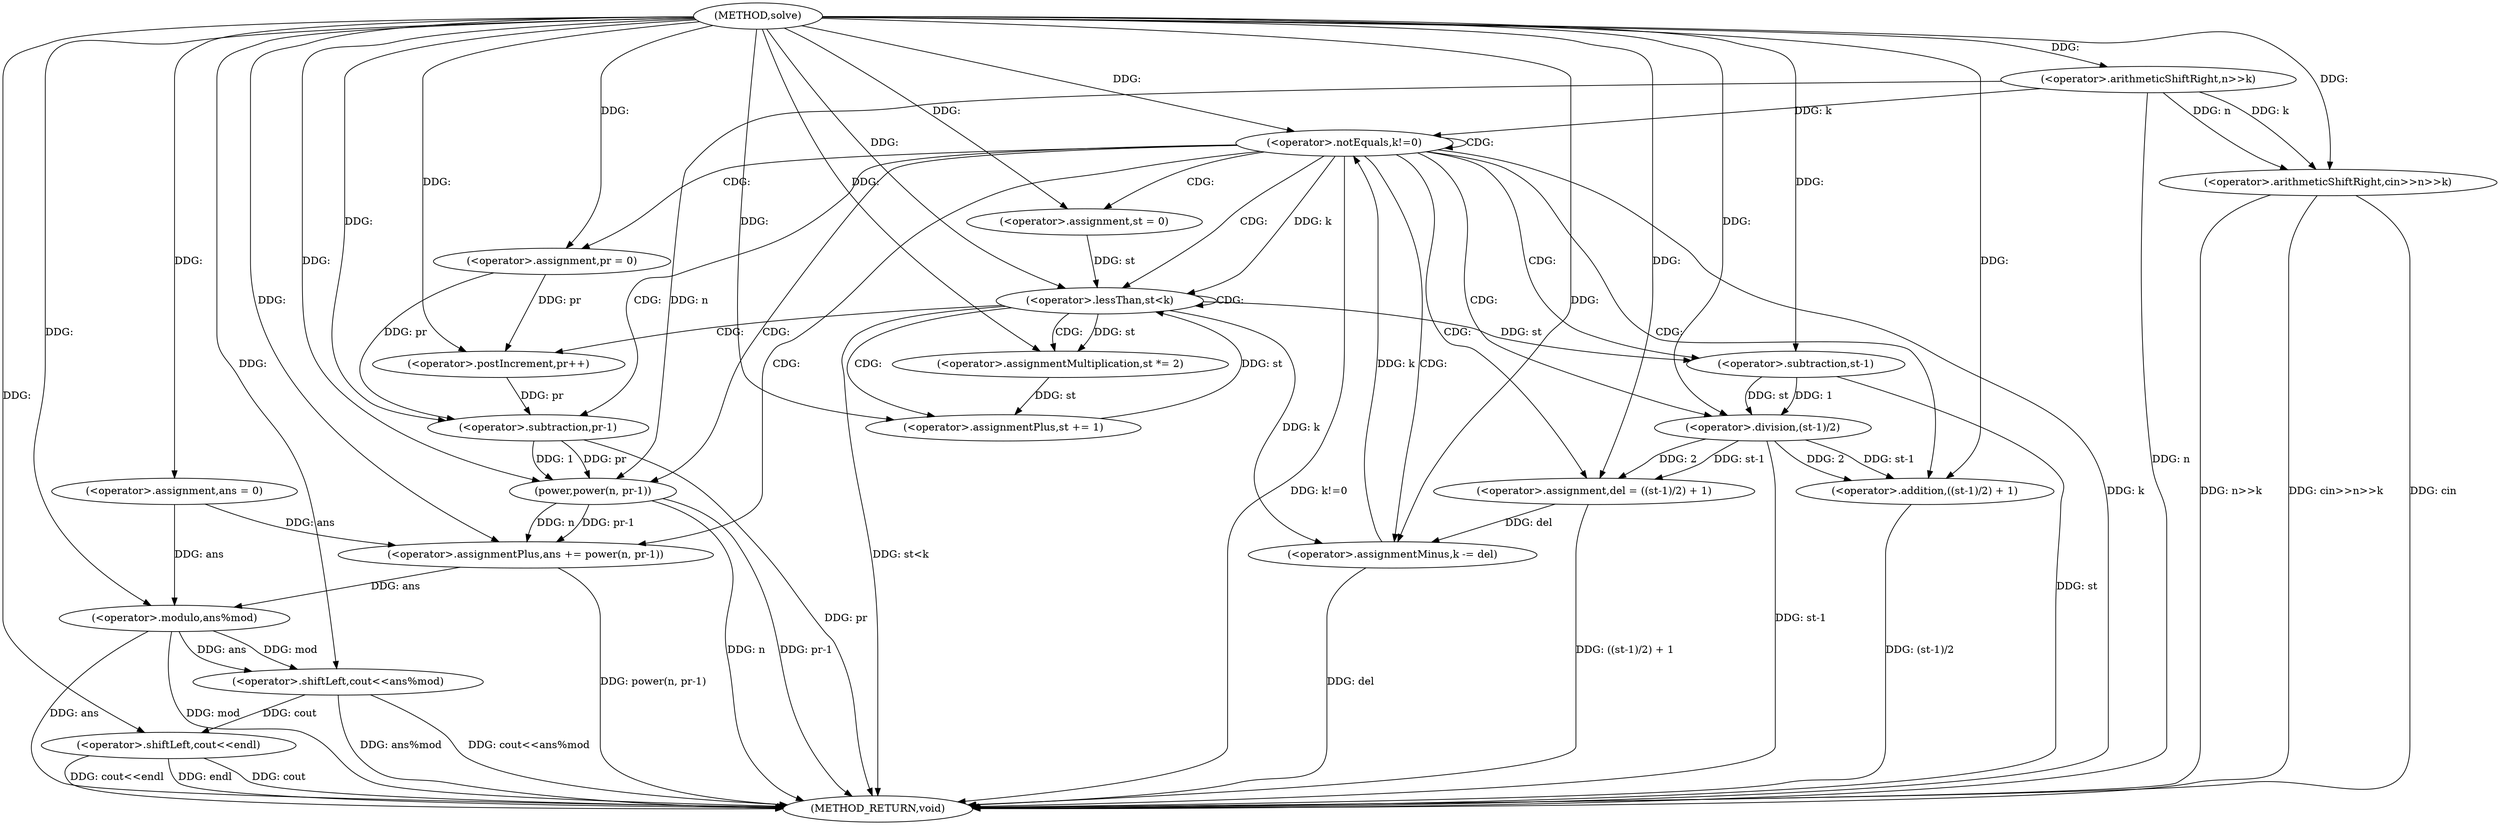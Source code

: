 digraph "solve" {  
"1000141" [label = "(METHOD,solve)" ]
"1000208" [label = "(METHOD_RETURN,void)" ]
"1000145" [label = "(<operator>.arithmeticShiftRight,cin>>n>>k)" ]
"1000151" [label = "(<operator>.assignment,ans = 0)" ]
"1000200" [label = "(<operator>.shiftLeft,cout<<ans%mod)" ]
"1000205" [label = "(<operator>.shiftLeft,cout<<endl)" ]
"1000155" [label = "(<operator>.notEquals,k!=0)" ]
"1000147" [label = "(<operator>.arithmeticShiftRight,n>>k)" ]
"1000160" [label = "(<operator>.assignment,st = 0)" ]
"1000164" [label = "(<operator>.assignment,pr = 0)" ]
"1000181" [label = "(<operator>.assignment,del = ((st-1)/2) + 1)" ]
"1000190" [label = "(<operator>.assignmentPlus,ans += power(n, pr-1))" ]
"1000197" [label = "(<operator>.assignmentMinus,k -= del)" ]
"1000202" [label = "(<operator>.modulo,ans%mod)" ]
"1000168" [label = "(<operator>.lessThan,st<k)" ]
"1000172" [label = "(<operator>.postIncrement,pr++)" ]
"1000174" [label = "(<operator>.assignmentMultiplication,st *= 2)" ]
"1000177" [label = "(<operator>.assignmentPlus,st += 1)" ]
"1000183" [label = "(<operator>.addition,((st-1)/2) + 1)" ]
"1000192" [label = "(power,power(n, pr-1))" ]
"1000184" [label = "(<operator>.division,(st-1)/2)" ]
"1000194" [label = "(<operator>.subtraction,pr-1)" ]
"1000185" [label = "(<operator>.subtraction,st-1)" ]
  "1000147" -> "1000208"  [ label = "DDG: n"] 
  "1000145" -> "1000208"  [ label = "DDG: n>>k"] 
  "1000145" -> "1000208"  [ label = "DDG: cin>>n>>k"] 
  "1000155" -> "1000208"  [ label = "DDG: k"] 
  "1000155" -> "1000208"  [ label = "DDG: k!=0"] 
  "1000202" -> "1000208"  [ label = "DDG: ans"] 
  "1000200" -> "1000208"  [ label = "DDG: ans%mod"] 
  "1000200" -> "1000208"  [ label = "DDG: cout<<ans%mod"] 
  "1000205" -> "1000208"  [ label = "DDG: cout"] 
  "1000205" -> "1000208"  [ label = "DDG: cout<<endl"] 
  "1000168" -> "1000208"  [ label = "DDG: st<k"] 
  "1000185" -> "1000208"  [ label = "DDG: st"] 
  "1000184" -> "1000208"  [ label = "DDG: st-1"] 
  "1000183" -> "1000208"  [ label = "DDG: (st-1)/2"] 
  "1000181" -> "1000208"  [ label = "DDG: ((st-1)/2) + 1"] 
  "1000192" -> "1000208"  [ label = "DDG: n"] 
  "1000194" -> "1000208"  [ label = "DDG: pr"] 
  "1000192" -> "1000208"  [ label = "DDG: pr-1"] 
  "1000190" -> "1000208"  [ label = "DDG: power(n, pr-1)"] 
  "1000197" -> "1000208"  [ label = "DDG: del"] 
  "1000205" -> "1000208"  [ label = "DDG: endl"] 
  "1000145" -> "1000208"  [ label = "DDG: cin"] 
  "1000202" -> "1000208"  [ label = "DDG: mod"] 
  "1000141" -> "1000151"  [ label = "DDG: "] 
  "1000141" -> "1000145"  [ label = "DDG: "] 
  "1000147" -> "1000145"  [ label = "DDG: n"] 
  "1000147" -> "1000145"  [ label = "DDG: k"] 
  "1000141" -> "1000200"  [ label = "DDG: "] 
  "1000202" -> "1000200"  [ label = "DDG: ans"] 
  "1000202" -> "1000200"  [ label = "DDG: mod"] 
  "1000200" -> "1000205"  [ label = "DDG: cout"] 
  "1000141" -> "1000205"  [ label = "DDG: "] 
  "1000141" -> "1000147"  [ label = "DDG: "] 
  "1000147" -> "1000155"  [ label = "DDG: k"] 
  "1000197" -> "1000155"  [ label = "DDG: k"] 
  "1000141" -> "1000155"  [ label = "DDG: "] 
  "1000141" -> "1000160"  [ label = "DDG: "] 
  "1000141" -> "1000164"  [ label = "DDG: "] 
  "1000184" -> "1000181"  [ label = "DDG: 2"] 
  "1000184" -> "1000181"  [ label = "DDG: st-1"] 
  "1000141" -> "1000181"  [ label = "DDG: "] 
  "1000192" -> "1000190"  [ label = "DDG: n"] 
  "1000192" -> "1000190"  [ label = "DDG: pr-1"] 
  "1000181" -> "1000197"  [ label = "DDG: del"] 
  "1000141" -> "1000197"  [ label = "DDG: "] 
  "1000151" -> "1000202"  [ label = "DDG: ans"] 
  "1000190" -> "1000202"  [ label = "DDG: ans"] 
  "1000141" -> "1000202"  [ label = "DDG: "] 
  "1000151" -> "1000190"  [ label = "DDG: ans"] 
  "1000141" -> "1000190"  [ label = "DDG: "] 
  "1000168" -> "1000197"  [ label = "DDG: k"] 
  "1000160" -> "1000168"  [ label = "DDG: st"] 
  "1000177" -> "1000168"  [ label = "DDG: st"] 
  "1000141" -> "1000168"  [ label = "DDG: "] 
  "1000155" -> "1000168"  [ label = "DDG: k"] 
  "1000141" -> "1000174"  [ label = "DDG: "] 
  "1000141" -> "1000177"  [ label = "DDG: "] 
  "1000184" -> "1000183"  [ label = "DDG: 2"] 
  "1000184" -> "1000183"  [ label = "DDG: st-1"] 
  "1000141" -> "1000183"  [ label = "DDG: "] 
  "1000147" -> "1000192"  [ label = "DDG: n"] 
  "1000141" -> "1000192"  [ label = "DDG: "] 
  "1000194" -> "1000192"  [ label = "DDG: pr"] 
  "1000194" -> "1000192"  [ label = "DDG: 1"] 
  "1000164" -> "1000172"  [ label = "DDG: pr"] 
  "1000141" -> "1000172"  [ label = "DDG: "] 
  "1000168" -> "1000174"  [ label = "DDG: st"] 
  "1000174" -> "1000177"  [ label = "DDG: st"] 
  "1000185" -> "1000184"  [ label = "DDG: 1"] 
  "1000185" -> "1000184"  [ label = "DDG: st"] 
  "1000141" -> "1000184"  [ label = "DDG: "] 
  "1000164" -> "1000194"  [ label = "DDG: pr"] 
  "1000172" -> "1000194"  [ label = "DDG: pr"] 
  "1000141" -> "1000194"  [ label = "DDG: "] 
  "1000168" -> "1000185"  [ label = "DDG: st"] 
  "1000141" -> "1000185"  [ label = "DDG: "] 
  "1000155" -> "1000168"  [ label = "CDG: "] 
  "1000155" -> "1000164"  [ label = "CDG: "] 
  "1000155" -> "1000190"  [ label = "CDG: "] 
  "1000155" -> "1000155"  [ label = "CDG: "] 
  "1000155" -> "1000160"  [ label = "CDG: "] 
  "1000155" -> "1000197"  [ label = "CDG: "] 
  "1000155" -> "1000194"  [ label = "CDG: "] 
  "1000155" -> "1000192"  [ label = "CDG: "] 
  "1000155" -> "1000184"  [ label = "CDG: "] 
  "1000155" -> "1000183"  [ label = "CDG: "] 
  "1000155" -> "1000181"  [ label = "CDG: "] 
  "1000155" -> "1000185"  [ label = "CDG: "] 
  "1000168" -> "1000168"  [ label = "CDG: "] 
  "1000168" -> "1000174"  [ label = "CDG: "] 
  "1000168" -> "1000177"  [ label = "CDG: "] 
  "1000168" -> "1000172"  [ label = "CDG: "] 
}
